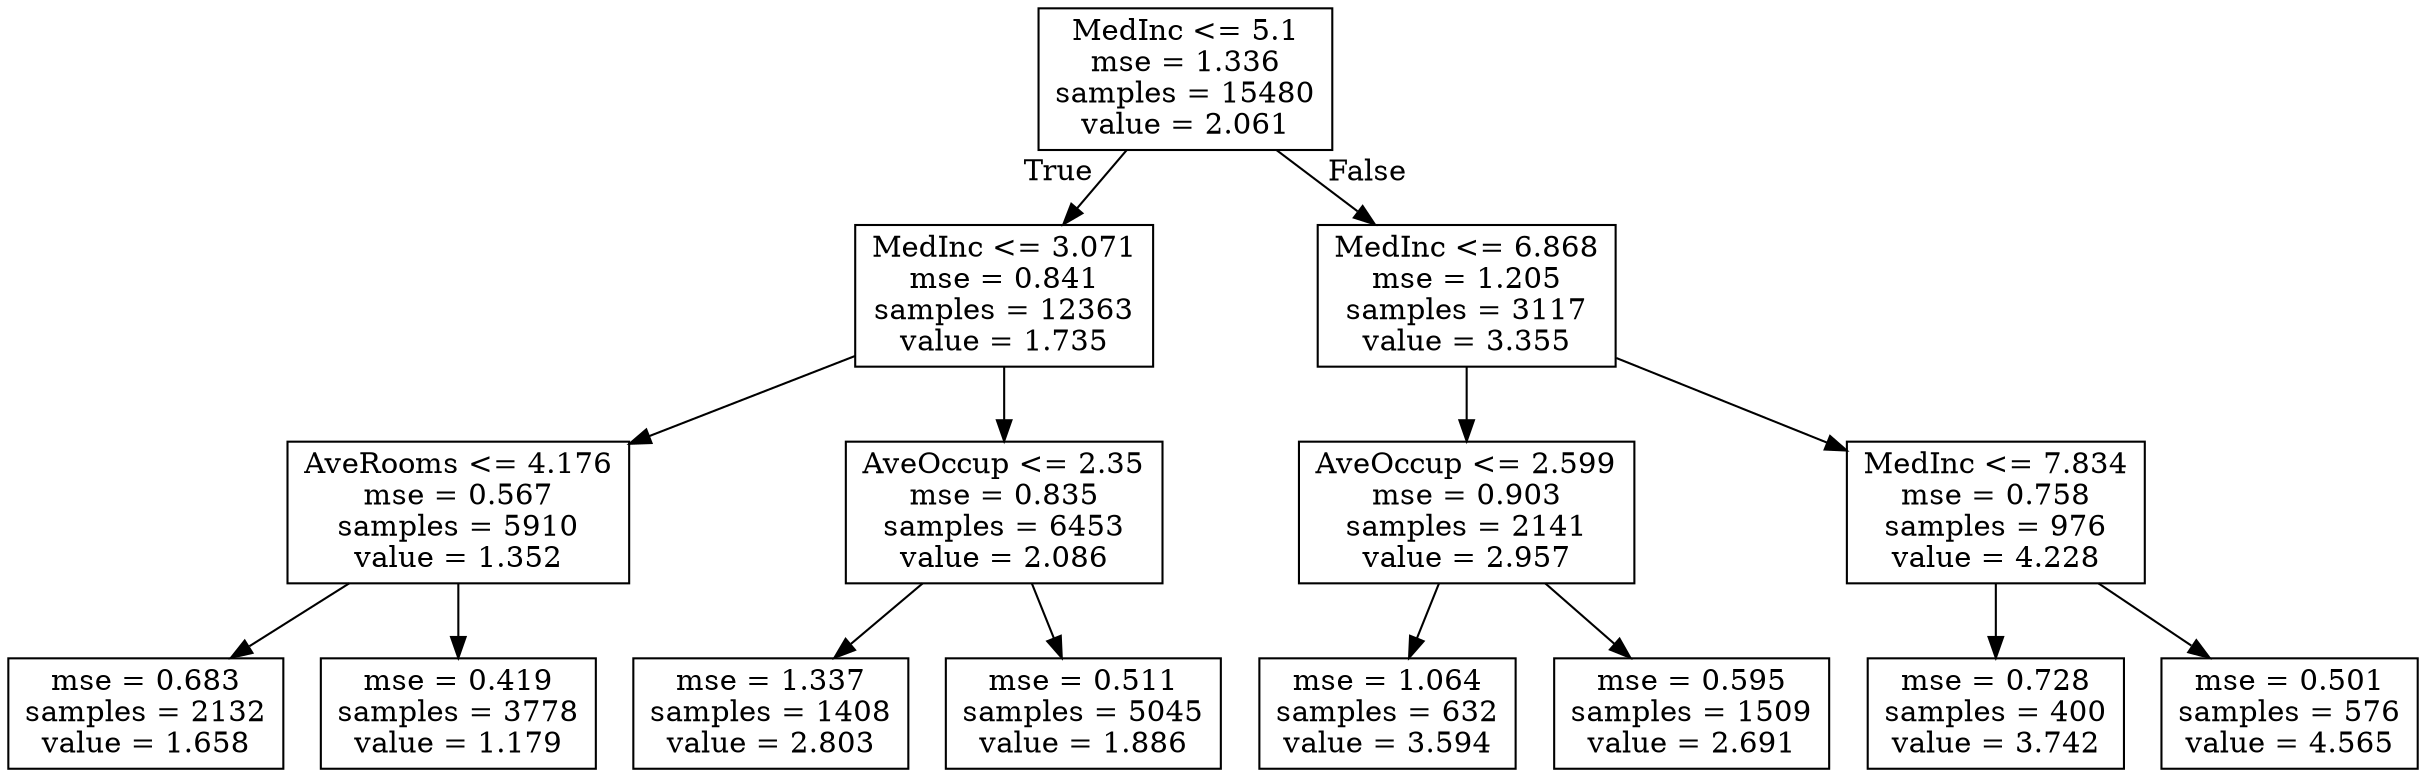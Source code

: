 digraph Tree {
node [shape=box] ;
0 [label="MedInc <= 5.1\nmse = 1.336\nsamples = 15480\nvalue = 2.061"] ;
1 [label="MedInc <= 3.071\nmse = 0.841\nsamples = 12363\nvalue = 1.735"] ;
0 -> 1 [labeldistance=2.5, labelangle=45, headlabel="True"] ;
2 [label="AveRooms <= 4.176\nmse = 0.567\nsamples = 5910\nvalue = 1.352"] ;
1 -> 2 ;
3 [label="mse = 0.683\nsamples = 2132\nvalue = 1.658"] ;
2 -> 3 ;
4 [label="mse = 0.419\nsamples = 3778\nvalue = 1.179"] ;
2 -> 4 ;
5 [label="AveOccup <= 2.35\nmse = 0.835\nsamples = 6453\nvalue = 2.086"] ;
1 -> 5 ;
6 [label="mse = 1.337\nsamples = 1408\nvalue = 2.803"] ;
5 -> 6 ;
7 [label="mse = 0.511\nsamples = 5045\nvalue = 1.886"] ;
5 -> 7 ;
8 [label="MedInc <= 6.868\nmse = 1.205\nsamples = 3117\nvalue = 3.355"] ;
0 -> 8 [labeldistance=2.5, labelangle=-45, headlabel="False"] ;
9 [label="AveOccup <= 2.599\nmse = 0.903\nsamples = 2141\nvalue = 2.957"] ;
8 -> 9 ;
10 [label="mse = 1.064\nsamples = 632\nvalue = 3.594"] ;
9 -> 10 ;
11 [label="mse = 0.595\nsamples = 1509\nvalue = 2.691"] ;
9 -> 11 ;
12 [label="MedInc <= 7.834\nmse = 0.758\nsamples = 976\nvalue = 4.228"] ;
8 -> 12 ;
13 [label="mse = 0.728\nsamples = 400\nvalue = 3.742"] ;
12 -> 13 ;
14 [label="mse = 0.501\nsamples = 576\nvalue = 4.565"] ;
12 -> 14 ;
}